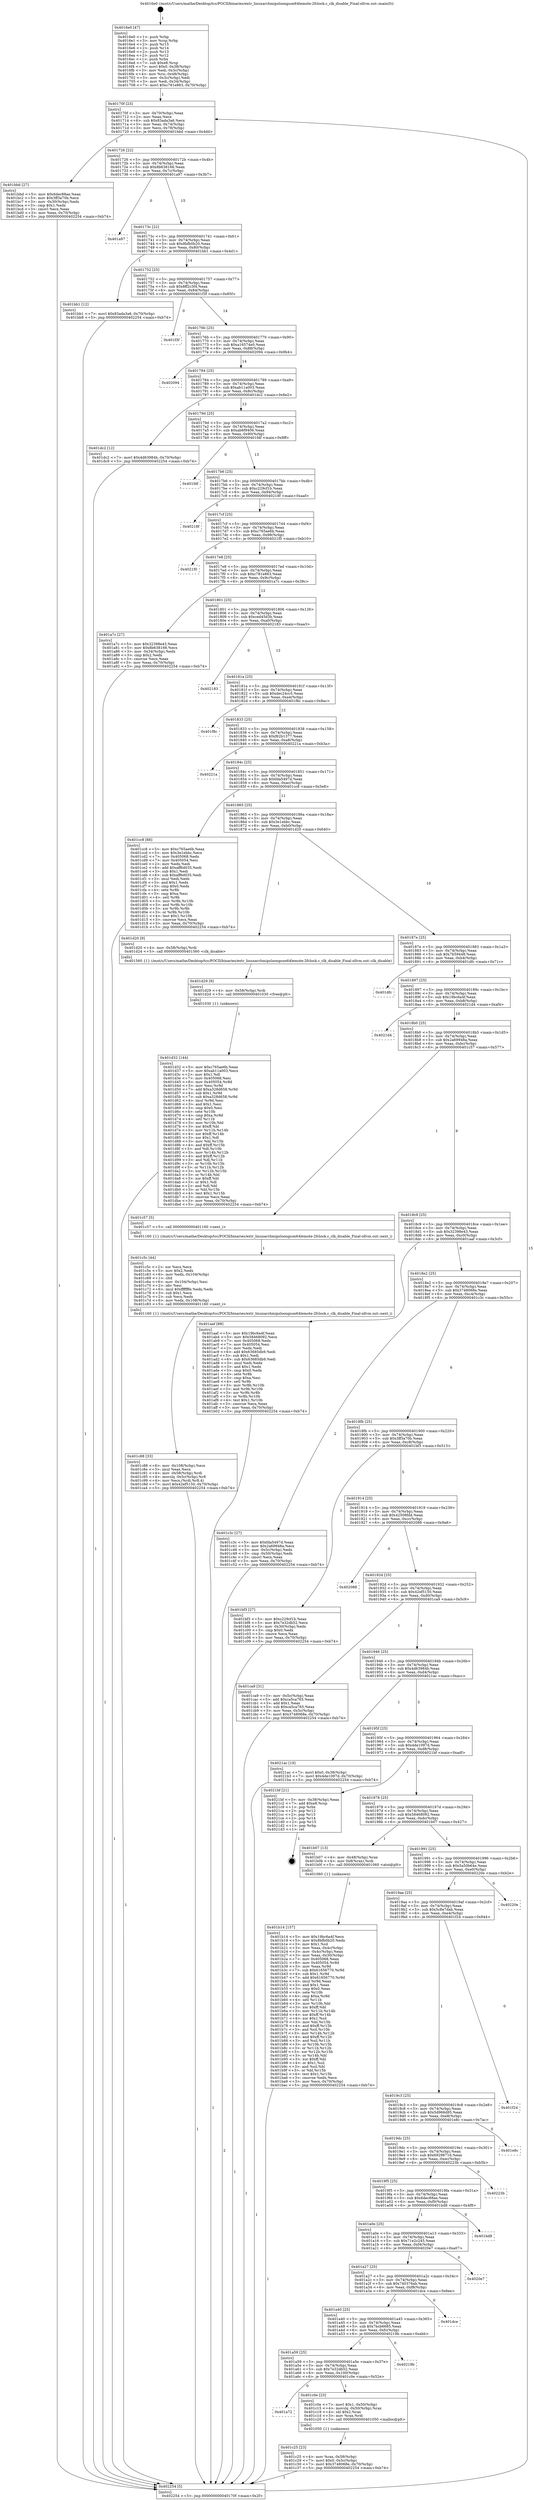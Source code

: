 digraph "0x4016e0" {
  label = "0x4016e0 (/mnt/c/Users/mathe/Desktop/tcc/POCII/binaries/extr_linuxarchmipsloongson64lemote-2fclock.c_clk_disable_Final-ollvm.out::main(0))"
  labelloc = "t"
  node[shape=record]

  Entry [label="",width=0.3,height=0.3,shape=circle,fillcolor=black,style=filled]
  "0x40170f" [label="{
     0x40170f [23]\l
     | [instrs]\l
     &nbsp;&nbsp;0x40170f \<+3\>: mov -0x70(%rbp),%eax\l
     &nbsp;&nbsp;0x401712 \<+2\>: mov %eax,%ecx\l
     &nbsp;&nbsp;0x401714 \<+6\>: sub $0x83ada3a6,%ecx\l
     &nbsp;&nbsp;0x40171a \<+3\>: mov %eax,-0x74(%rbp)\l
     &nbsp;&nbsp;0x40171d \<+3\>: mov %ecx,-0x78(%rbp)\l
     &nbsp;&nbsp;0x401720 \<+6\>: je 0000000000401bbd \<main+0x4dd\>\l
  }"]
  "0x401bbd" [label="{
     0x401bbd [27]\l
     | [instrs]\l
     &nbsp;&nbsp;0x401bbd \<+5\>: mov $0x6dec88ae,%eax\l
     &nbsp;&nbsp;0x401bc2 \<+5\>: mov $0x3ff3a70b,%ecx\l
     &nbsp;&nbsp;0x401bc7 \<+3\>: mov -0x30(%rbp),%edx\l
     &nbsp;&nbsp;0x401bca \<+3\>: cmp $0x1,%edx\l
     &nbsp;&nbsp;0x401bcd \<+3\>: cmovl %ecx,%eax\l
     &nbsp;&nbsp;0x401bd0 \<+3\>: mov %eax,-0x70(%rbp)\l
     &nbsp;&nbsp;0x401bd3 \<+5\>: jmp 0000000000402254 \<main+0xb74\>\l
  }"]
  "0x401726" [label="{
     0x401726 [22]\l
     | [instrs]\l
     &nbsp;&nbsp;0x401726 \<+5\>: jmp 000000000040172b \<main+0x4b\>\l
     &nbsp;&nbsp;0x40172b \<+3\>: mov -0x74(%rbp),%eax\l
     &nbsp;&nbsp;0x40172e \<+5\>: sub $0x8b638166,%eax\l
     &nbsp;&nbsp;0x401733 \<+3\>: mov %eax,-0x7c(%rbp)\l
     &nbsp;&nbsp;0x401736 \<+6\>: je 0000000000401a97 \<main+0x3b7\>\l
  }"]
  Exit [label="",width=0.3,height=0.3,shape=circle,fillcolor=black,style=filled,peripheries=2]
  "0x401a97" [label="{
     0x401a97\l
  }", style=dashed]
  "0x40173c" [label="{
     0x40173c [22]\l
     | [instrs]\l
     &nbsp;&nbsp;0x40173c \<+5\>: jmp 0000000000401741 \<main+0x61\>\l
     &nbsp;&nbsp;0x401741 \<+3\>: mov -0x74(%rbp),%eax\l
     &nbsp;&nbsp;0x401744 \<+5\>: sub $0x8bfb0b20,%eax\l
     &nbsp;&nbsp;0x401749 \<+3\>: mov %eax,-0x80(%rbp)\l
     &nbsp;&nbsp;0x40174c \<+6\>: je 0000000000401bb1 \<main+0x4d1\>\l
  }"]
  "0x401d32" [label="{
     0x401d32 [144]\l
     | [instrs]\l
     &nbsp;&nbsp;0x401d32 \<+5\>: mov $0xc765ae6b,%eax\l
     &nbsp;&nbsp;0x401d37 \<+5\>: mov $0xab11a003,%ecx\l
     &nbsp;&nbsp;0x401d3c \<+2\>: mov $0x1,%dl\l
     &nbsp;&nbsp;0x401d3e \<+7\>: mov 0x405068,%esi\l
     &nbsp;&nbsp;0x401d45 \<+8\>: mov 0x405054,%r8d\l
     &nbsp;&nbsp;0x401d4d \<+3\>: mov %esi,%r9d\l
     &nbsp;&nbsp;0x401d50 \<+7\>: add $0xa328d658,%r9d\l
     &nbsp;&nbsp;0x401d57 \<+4\>: sub $0x1,%r9d\l
     &nbsp;&nbsp;0x401d5b \<+7\>: sub $0xa328d658,%r9d\l
     &nbsp;&nbsp;0x401d62 \<+4\>: imul %r9d,%esi\l
     &nbsp;&nbsp;0x401d66 \<+3\>: and $0x1,%esi\l
     &nbsp;&nbsp;0x401d69 \<+3\>: cmp $0x0,%esi\l
     &nbsp;&nbsp;0x401d6c \<+4\>: sete %r10b\l
     &nbsp;&nbsp;0x401d70 \<+4\>: cmp $0xa,%r8d\l
     &nbsp;&nbsp;0x401d74 \<+4\>: setl %r11b\l
     &nbsp;&nbsp;0x401d78 \<+3\>: mov %r10b,%bl\l
     &nbsp;&nbsp;0x401d7b \<+3\>: xor $0xff,%bl\l
     &nbsp;&nbsp;0x401d7e \<+3\>: mov %r11b,%r14b\l
     &nbsp;&nbsp;0x401d81 \<+4\>: xor $0xff,%r14b\l
     &nbsp;&nbsp;0x401d85 \<+3\>: xor $0x1,%dl\l
     &nbsp;&nbsp;0x401d88 \<+3\>: mov %bl,%r15b\l
     &nbsp;&nbsp;0x401d8b \<+4\>: and $0xff,%r15b\l
     &nbsp;&nbsp;0x401d8f \<+3\>: and %dl,%r10b\l
     &nbsp;&nbsp;0x401d92 \<+3\>: mov %r14b,%r12b\l
     &nbsp;&nbsp;0x401d95 \<+4\>: and $0xff,%r12b\l
     &nbsp;&nbsp;0x401d99 \<+3\>: and %dl,%r11b\l
     &nbsp;&nbsp;0x401d9c \<+3\>: or %r10b,%r15b\l
     &nbsp;&nbsp;0x401d9f \<+3\>: or %r11b,%r12b\l
     &nbsp;&nbsp;0x401da2 \<+3\>: xor %r12b,%r15b\l
     &nbsp;&nbsp;0x401da5 \<+3\>: or %r14b,%bl\l
     &nbsp;&nbsp;0x401da8 \<+3\>: xor $0xff,%bl\l
     &nbsp;&nbsp;0x401dab \<+3\>: or $0x1,%dl\l
     &nbsp;&nbsp;0x401dae \<+2\>: and %dl,%bl\l
     &nbsp;&nbsp;0x401db0 \<+3\>: or %bl,%r15b\l
     &nbsp;&nbsp;0x401db3 \<+4\>: test $0x1,%r15b\l
     &nbsp;&nbsp;0x401db7 \<+3\>: cmovne %ecx,%eax\l
     &nbsp;&nbsp;0x401dba \<+3\>: mov %eax,-0x70(%rbp)\l
     &nbsp;&nbsp;0x401dbd \<+5\>: jmp 0000000000402254 \<main+0xb74\>\l
  }"]
  "0x401bb1" [label="{
     0x401bb1 [12]\l
     | [instrs]\l
     &nbsp;&nbsp;0x401bb1 \<+7\>: movl $0x83ada3a6,-0x70(%rbp)\l
     &nbsp;&nbsp;0x401bb8 \<+5\>: jmp 0000000000402254 \<main+0xb74\>\l
  }"]
  "0x401752" [label="{
     0x401752 [25]\l
     | [instrs]\l
     &nbsp;&nbsp;0x401752 \<+5\>: jmp 0000000000401757 \<main+0x77\>\l
     &nbsp;&nbsp;0x401757 \<+3\>: mov -0x74(%rbp),%eax\l
     &nbsp;&nbsp;0x40175a \<+5\>: sub $0x8ff2c3f4,%eax\l
     &nbsp;&nbsp;0x40175f \<+6\>: mov %eax,-0x84(%rbp)\l
     &nbsp;&nbsp;0x401765 \<+6\>: je 0000000000401f3f \<main+0x85f\>\l
  }"]
  "0x401d29" [label="{
     0x401d29 [9]\l
     | [instrs]\l
     &nbsp;&nbsp;0x401d29 \<+4\>: mov -0x58(%rbp),%rdi\l
     &nbsp;&nbsp;0x401d2d \<+5\>: call 0000000000401030 \<free@plt\>\l
     | [calls]\l
     &nbsp;&nbsp;0x401030 \{1\} (unknown)\l
  }"]
  "0x401f3f" [label="{
     0x401f3f\l
  }", style=dashed]
  "0x40176b" [label="{
     0x40176b [25]\l
     | [instrs]\l
     &nbsp;&nbsp;0x40176b \<+5\>: jmp 0000000000401770 \<main+0x90\>\l
     &nbsp;&nbsp;0x401770 \<+3\>: mov -0x74(%rbp),%eax\l
     &nbsp;&nbsp;0x401773 \<+5\>: sub $0xa16574e0,%eax\l
     &nbsp;&nbsp;0x401778 \<+6\>: mov %eax,-0x88(%rbp)\l
     &nbsp;&nbsp;0x40177e \<+6\>: je 0000000000402094 \<main+0x9b4\>\l
  }"]
  "0x401c88" [label="{
     0x401c88 [33]\l
     | [instrs]\l
     &nbsp;&nbsp;0x401c88 \<+6\>: mov -0x108(%rbp),%ecx\l
     &nbsp;&nbsp;0x401c8e \<+3\>: imul %eax,%ecx\l
     &nbsp;&nbsp;0x401c91 \<+4\>: mov -0x58(%rbp),%rdi\l
     &nbsp;&nbsp;0x401c95 \<+4\>: movslq -0x5c(%rbp),%r8\l
     &nbsp;&nbsp;0x401c99 \<+4\>: mov %ecx,(%rdi,%r8,4)\l
     &nbsp;&nbsp;0x401c9d \<+7\>: movl $0x42ef5150,-0x70(%rbp)\l
     &nbsp;&nbsp;0x401ca4 \<+5\>: jmp 0000000000402254 \<main+0xb74\>\l
  }"]
  "0x402094" [label="{
     0x402094\l
  }", style=dashed]
  "0x401784" [label="{
     0x401784 [25]\l
     | [instrs]\l
     &nbsp;&nbsp;0x401784 \<+5\>: jmp 0000000000401789 \<main+0xa9\>\l
     &nbsp;&nbsp;0x401789 \<+3\>: mov -0x74(%rbp),%eax\l
     &nbsp;&nbsp;0x40178c \<+5\>: sub $0xab11a003,%eax\l
     &nbsp;&nbsp;0x401791 \<+6\>: mov %eax,-0x8c(%rbp)\l
     &nbsp;&nbsp;0x401797 \<+6\>: je 0000000000401dc2 \<main+0x6e2\>\l
  }"]
  "0x401c5c" [label="{
     0x401c5c [44]\l
     | [instrs]\l
     &nbsp;&nbsp;0x401c5c \<+2\>: xor %ecx,%ecx\l
     &nbsp;&nbsp;0x401c5e \<+5\>: mov $0x2,%edx\l
     &nbsp;&nbsp;0x401c63 \<+6\>: mov %edx,-0x104(%rbp)\l
     &nbsp;&nbsp;0x401c69 \<+1\>: cltd\l
     &nbsp;&nbsp;0x401c6a \<+6\>: mov -0x104(%rbp),%esi\l
     &nbsp;&nbsp;0x401c70 \<+2\>: idiv %esi\l
     &nbsp;&nbsp;0x401c72 \<+6\>: imul $0xfffffffe,%edx,%edx\l
     &nbsp;&nbsp;0x401c78 \<+3\>: sub $0x1,%ecx\l
     &nbsp;&nbsp;0x401c7b \<+2\>: sub %ecx,%edx\l
     &nbsp;&nbsp;0x401c7d \<+6\>: mov %edx,-0x108(%rbp)\l
     &nbsp;&nbsp;0x401c83 \<+5\>: call 0000000000401160 \<next_i\>\l
     | [calls]\l
     &nbsp;&nbsp;0x401160 \{1\} (/mnt/c/Users/mathe/Desktop/tcc/POCII/binaries/extr_linuxarchmipsloongson64lemote-2fclock.c_clk_disable_Final-ollvm.out::next_i)\l
  }"]
  "0x401dc2" [label="{
     0x401dc2 [12]\l
     | [instrs]\l
     &nbsp;&nbsp;0x401dc2 \<+7\>: movl $0x4d63984b,-0x70(%rbp)\l
     &nbsp;&nbsp;0x401dc9 \<+5\>: jmp 0000000000402254 \<main+0xb74\>\l
  }"]
  "0x40179d" [label="{
     0x40179d [25]\l
     | [instrs]\l
     &nbsp;&nbsp;0x40179d \<+5\>: jmp 00000000004017a2 \<main+0xc2\>\l
     &nbsp;&nbsp;0x4017a2 \<+3\>: mov -0x74(%rbp),%eax\l
     &nbsp;&nbsp;0x4017a5 \<+5\>: sub $0xab6f9406,%eax\l
     &nbsp;&nbsp;0x4017aa \<+6\>: mov %eax,-0x90(%rbp)\l
     &nbsp;&nbsp;0x4017b0 \<+6\>: je 0000000000401fdf \<main+0x8ff\>\l
  }"]
  "0x401c25" [label="{
     0x401c25 [23]\l
     | [instrs]\l
     &nbsp;&nbsp;0x401c25 \<+4\>: mov %rax,-0x58(%rbp)\l
     &nbsp;&nbsp;0x401c29 \<+7\>: movl $0x0,-0x5c(%rbp)\l
     &nbsp;&nbsp;0x401c30 \<+7\>: movl $0x3748068e,-0x70(%rbp)\l
     &nbsp;&nbsp;0x401c37 \<+5\>: jmp 0000000000402254 \<main+0xb74\>\l
  }"]
  "0x401fdf" [label="{
     0x401fdf\l
  }", style=dashed]
  "0x4017b6" [label="{
     0x4017b6 [25]\l
     | [instrs]\l
     &nbsp;&nbsp;0x4017b6 \<+5\>: jmp 00000000004017bb \<main+0xdb\>\l
     &nbsp;&nbsp;0x4017bb \<+3\>: mov -0x74(%rbp),%eax\l
     &nbsp;&nbsp;0x4017be \<+5\>: sub $0xc229cf1b,%eax\l
     &nbsp;&nbsp;0x4017c3 \<+6\>: mov %eax,-0x94(%rbp)\l
     &nbsp;&nbsp;0x4017c9 \<+6\>: je 000000000040218f \<main+0xaaf\>\l
  }"]
  "0x401a72" [label="{
     0x401a72\l
  }", style=dashed]
  "0x40218f" [label="{
     0x40218f\l
  }", style=dashed]
  "0x4017cf" [label="{
     0x4017cf [25]\l
     | [instrs]\l
     &nbsp;&nbsp;0x4017cf \<+5\>: jmp 00000000004017d4 \<main+0xf4\>\l
     &nbsp;&nbsp;0x4017d4 \<+3\>: mov -0x74(%rbp),%eax\l
     &nbsp;&nbsp;0x4017d7 \<+5\>: sub $0xc765ae6b,%eax\l
     &nbsp;&nbsp;0x4017dc \<+6\>: mov %eax,-0x98(%rbp)\l
     &nbsp;&nbsp;0x4017e2 \<+6\>: je 00000000004021f0 \<main+0xb10\>\l
  }"]
  "0x401c0e" [label="{
     0x401c0e [23]\l
     | [instrs]\l
     &nbsp;&nbsp;0x401c0e \<+7\>: movl $0x1,-0x50(%rbp)\l
     &nbsp;&nbsp;0x401c15 \<+4\>: movslq -0x50(%rbp),%rax\l
     &nbsp;&nbsp;0x401c19 \<+4\>: shl $0x2,%rax\l
     &nbsp;&nbsp;0x401c1d \<+3\>: mov %rax,%rdi\l
     &nbsp;&nbsp;0x401c20 \<+5\>: call 0000000000401050 \<malloc@plt\>\l
     | [calls]\l
     &nbsp;&nbsp;0x401050 \{1\} (unknown)\l
  }"]
  "0x4021f0" [label="{
     0x4021f0\l
  }", style=dashed]
  "0x4017e8" [label="{
     0x4017e8 [25]\l
     | [instrs]\l
     &nbsp;&nbsp;0x4017e8 \<+5\>: jmp 00000000004017ed \<main+0x10d\>\l
     &nbsp;&nbsp;0x4017ed \<+3\>: mov -0x74(%rbp),%eax\l
     &nbsp;&nbsp;0x4017f0 \<+5\>: sub $0xc781e863,%eax\l
     &nbsp;&nbsp;0x4017f5 \<+6\>: mov %eax,-0x9c(%rbp)\l
     &nbsp;&nbsp;0x4017fb \<+6\>: je 0000000000401a7c \<main+0x39c\>\l
  }"]
  "0x401a59" [label="{
     0x401a59 [25]\l
     | [instrs]\l
     &nbsp;&nbsp;0x401a59 \<+5\>: jmp 0000000000401a5e \<main+0x37e\>\l
     &nbsp;&nbsp;0x401a5e \<+3\>: mov -0x74(%rbp),%eax\l
     &nbsp;&nbsp;0x401a61 \<+5\>: sub $0x7e32db52,%eax\l
     &nbsp;&nbsp;0x401a66 \<+6\>: mov %eax,-0x100(%rbp)\l
     &nbsp;&nbsp;0x401a6c \<+6\>: je 0000000000401c0e \<main+0x52e\>\l
  }"]
  "0x401a7c" [label="{
     0x401a7c [27]\l
     | [instrs]\l
     &nbsp;&nbsp;0x401a7c \<+5\>: mov $0x32398e43,%eax\l
     &nbsp;&nbsp;0x401a81 \<+5\>: mov $0x8b638166,%ecx\l
     &nbsp;&nbsp;0x401a86 \<+3\>: mov -0x34(%rbp),%edx\l
     &nbsp;&nbsp;0x401a89 \<+3\>: cmp $0x2,%edx\l
     &nbsp;&nbsp;0x401a8c \<+3\>: cmovne %ecx,%eax\l
     &nbsp;&nbsp;0x401a8f \<+3\>: mov %eax,-0x70(%rbp)\l
     &nbsp;&nbsp;0x401a92 \<+5\>: jmp 0000000000402254 \<main+0xb74\>\l
  }"]
  "0x401801" [label="{
     0x401801 [25]\l
     | [instrs]\l
     &nbsp;&nbsp;0x401801 \<+5\>: jmp 0000000000401806 \<main+0x126\>\l
     &nbsp;&nbsp;0x401806 \<+3\>: mov -0x74(%rbp),%eax\l
     &nbsp;&nbsp;0x401809 \<+5\>: sub $0xced45d3b,%eax\l
     &nbsp;&nbsp;0x40180e \<+6\>: mov %eax,-0xa0(%rbp)\l
     &nbsp;&nbsp;0x401814 \<+6\>: je 0000000000402183 \<main+0xaa3\>\l
  }"]
  "0x402254" [label="{
     0x402254 [5]\l
     | [instrs]\l
     &nbsp;&nbsp;0x402254 \<+5\>: jmp 000000000040170f \<main+0x2f\>\l
  }"]
  "0x4016e0" [label="{
     0x4016e0 [47]\l
     | [instrs]\l
     &nbsp;&nbsp;0x4016e0 \<+1\>: push %rbp\l
     &nbsp;&nbsp;0x4016e1 \<+3\>: mov %rsp,%rbp\l
     &nbsp;&nbsp;0x4016e4 \<+2\>: push %r15\l
     &nbsp;&nbsp;0x4016e6 \<+2\>: push %r14\l
     &nbsp;&nbsp;0x4016e8 \<+2\>: push %r13\l
     &nbsp;&nbsp;0x4016ea \<+2\>: push %r12\l
     &nbsp;&nbsp;0x4016ec \<+1\>: push %rbx\l
     &nbsp;&nbsp;0x4016ed \<+7\>: sub $0xe8,%rsp\l
     &nbsp;&nbsp;0x4016f4 \<+7\>: movl $0x0,-0x38(%rbp)\l
     &nbsp;&nbsp;0x4016fb \<+3\>: mov %edi,-0x3c(%rbp)\l
     &nbsp;&nbsp;0x4016fe \<+4\>: mov %rsi,-0x48(%rbp)\l
     &nbsp;&nbsp;0x401702 \<+3\>: mov -0x3c(%rbp),%edi\l
     &nbsp;&nbsp;0x401705 \<+3\>: mov %edi,-0x34(%rbp)\l
     &nbsp;&nbsp;0x401708 \<+7\>: movl $0xc781e863,-0x70(%rbp)\l
  }"]
  "0x40219b" [label="{
     0x40219b\l
  }", style=dashed]
  "0x402183" [label="{
     0x402183\l
  }", style=dashed]
  "0x40181a" [label="{
     0x40181a [25]\l
     | [instrs]\l
     &nbsp;&nbsp;0x40181a \<+5\>: jmp 000000000040181f \<main+0x13f\>\l
     &nbsp;&nbsp;0x40181f \<+3\>: mov -0x74(%rbp),%eax\l
     &nbsp;&nbsp;0x401822 \<+5\>: sub $0xdec24cc5,%eax\l
     &nbsp;&nbsp;0x401827 \<+6\>: mov %eax,-0xa4(%rbp)\l
     &nbsp;&nbsp;0x40182d \<+6\>: je 0000000000401f8c \<main+0x8ac\>\l
  }"]
  "0x401a40" [label="{
     0x401a40 [25]\l
     | [instrs]\l
     &nbsp;&nbsp;0x401a40 \<+5\>: jmp 0000000000401a45 \<main+0x365\>\l
     &nbsp;&nbsp;0x401a45 \<+3\>: mov -0x74(%rbp),%eax\l
     &nbsp;&nbsp;0x401a48 \<+5\>: sub $0x7bcb6685,%eax\l
     &nbsp;&nbsp;0x401a4d \<+6\>: mov %eax,-0xfc(%rbp)\l
     &nbsp;&nbsp;0x401a53 \<+6\>: je 000000000040219b \<main+0xabb\>\l
  }"]
  "0x401f8c" [label="{
     0x401f8c\l
  }", style=dashed]
  "0x401833" [label="{
     0x401833 [25]\l
     | [instrs]\l
     &nbsp;&nbsp;0x401833 \<+5\>: jmp 0000000000401838 \<main+0x158\>\l
     &nbsp;&nbsp;0x401838 \<+3\>: mov -0x74(%rbp),%eax\l
     &nbsp;&nbsp;0x40183b \<+5\>: sub $0xf62b1377,%eax\l
     &nbsp;&nbsp;0x401840 \<+6\>: mov %eax,-0xa8(%rbp)\l
     &nbsp;&nbsp;0x401846 \<+6\>: je 000000000040221a \<main+0xb3a\>\l
  }"]
  "0x401dce" [label="{
     0x401dce\l
  }", style=dashed]
  "0x40221a" [label="{
     0x40221a\l
  }", style=dashed]
  "0x40184c" [label="{
     0x40184c [25]\l
     | [instrs]\l
     &nbsp;&nbsp;0x40184c \<+5\>: jmp 0000000000401851 \<main+0x171\>\l
     &nbsp;&nbsp;0x401851 \<+3\>: mov -0x74(%rbp),%eax\l
     &nbsp;&nbsp;0x401854 \<+5\>: sub $0xfda5497d,%eax\l
     &nbsp;&nbsp;0x401859 \<+6\>: mov %eax,-0xac(%rbp)\l
     &nbsp;&nbsp;0x40185f \<+6\>: je 0000000000401cc8 \<main+0x5e8\>\l
  }"]
  "0x401a27" [label="{
     0x401a27 [25]\l
     | [instrs]\l
     &nbsp;&nbsp;0x401a27 \<+5\>: jmp 0000000000401a2c \<main+0x34c\>\l
     &nbsp;&nbsp;0x401a2c \<+3\>: mov -0x74(%rbp),%eax\l
     &nbsp;&nbsp;0x401a2f \<+5\>: sub $0x740376ab,%eax\l
     &nbsp;&nbsp;0x401a34 \<+6\>: mov %eax,-0xf8(%rbp)\l
     &nbsp;&nbsp;0x401a3a \<+6\>: je 0000000000401dce \<main+0x6ee\>\l
  }"]
  "0x401cc8" [label="{
     0x401cc8 [88]\l
     | [instrs]\l
     &nbsp;&nbsp;0x401cc8 \<+5\>: mov $0xc765ae6b,%eax\l
     &nbsp;&nbsp;0x401ccd \<+5\>: mov $0x3e1ebbc,%ecx\l
     &nbsp;&nbsp;0x401cd2 \<+7\>: mov 0x405068,%edx\l
     &nbsp;&nbsp;0x401cd9 \<+7\>: mov 0x405054,%esi\l
     &nbsp;&nbsp;0x401ce0 \<+2\>: mov %edx,%edi\l
     &nbsp;&nbsp;0x401ce2 \<+6\>: add $0xaff6d035,%edi\l
     &nbsp;&nbsp;0x401ce8 \<+3\>: sub $0x1,%edi\l
     &nbsp;&nbsp;0x401ceb \<+6\>: sub $0xaff6d035,%edi\l
     &nbsp;&nbsp;0x401cf1 \<+3\>: imul %edi,%edx\l
     &nbsp;&nbsp;0x401cf4 \<+3\>: and $0x1,%edx\l
     &nbsp;&nbsp;0x401cf7 \<+3\>: cmp $0x0,%edx\l
     &nbsp;&nbsp;0x401cfa \<+4\>: sete %r8b\l
     &nbsp;&nbsp;0x401cfe \<+3\>: cmp $0xa,%esi\l
     &nbsp;&nbsp;0x401d01 \<+4\>: setl %r9b\l
     &nbsp;&nbsp;0x401d05 \<+3\>: mov %r8b,%r10b\l
     &nbsp;&nbsp;0x401d08 \<+3\>: and %r9b,%r10b\l
     &nbsp;&nbsp;0x401d0b \<+3\>: xor %r9b,%r8b\l
     &nbsp;&nbsp;0x401d0e \<+3\>: or %r8b,%r10b\l
     &nbsp;&nbsp;0x401d11 \<+4\>: test $0x1,%r10b\l
     &nbsp;&nbsp;0x401d15 \<+3\>: cmovne %ecx,%eax\l
     &nbsp;&nbsp;0x401d18 \<+3\>: mov %eax,-0x70(%rbp)\l
     &nbsp;&nbsp;0x401d1b \<+5\>: jmp 0000000000402254 \<main+0xb74\>\l
  }"]
  "0x401865" [label="{
     0x401865 [25]\l
     | [instrs]\l
     &nbsp;&nbsp;0x401865 \<+5\>: jmp 000000000040186a \<main+0x18a\>\l
     &nbsp;&nbsp;0x40186a \<+3\>: mov -0x74(%rbp),%eax\l
     &nbsp;&nbsp;0x40186d \<+5\>: sub $0x3e1ebbc,%eax\l
     &nbsp;&nbsp;0x401872 \<+6\>: mov %eax,-0xb0(%rbp)\l
     &nbsp;&nbsp;0x401878 \<+6\>: je 0000000000401d20 \<main+0x640\>\l
  }"]
  "0x4020e7" [label="{
     0x4020e7\l
  }", style=dashed]
  "0x401d20" [label="{
     0x401d20 [9]\l
     | [instrs]\l
     &nbsp;&nbsp;0x401d20 \<+4\>: mov -0x58(%rbp),%rdi\l
     &nbsp;&nbsp;0x401d24 \<+5\>: call 0000000000401560 \<clk_disable\>\l
     | [calls]\l
     &nbsp;&nbsp;0x401560 \{1\} (/mnt/c/Users/mathe/Desktop/tcc/POCII/binaries/extr_linuxarchmipsloongson64lemote-2fclock.c_clk_disable_Final-ollvm.out::clk_disable)\l
  }"]
  "0x40187e" [label="{
     0x40187e [25]\l
     | [instrs]\l
     &nbsp;&nbsp;0x40187e \<+5\>: jmp 0000000000401883 \<main+0x1a3\>\l
     &nbsp;&nbsp;0x401883 \<+3\>: mov -0x74(%rbp),%eax\l
     &nbsp;&nbsp;0x401886 \<+5\>: sub $0x7b59448,%eax\l
     &nbsp;&nbsp;0x40188b \<+6\>: mov %eax,-0xb4(%rbp)\l
     &nbsp;&nbsp;0x401891 \<+6\>: je 0000000000401dfc \<main+0x71c\>\l
  }"]
  "0x401a0e" [label="{
     0x401a0e [25]\l
     | [instrs]\l
     &nbsp;&nbsp;0x401a0e \<+5\>: jmp 0000000000401a13 \<main+0x333\>\l
     &nbsp;&nbsp;0x401a13 \<+3\>: mov -0x74(%rbp),%eax\l
     &nbsp;&nbsp;0x401a16 \<+5\>: sub $0x71e2c245,%eax\l
     &nbsp;&nbsp;0x401a1b \<+6\>: mov %eax,-0xf4(%rbp)\l
     &nbsp;&nbsp;0x401a21 \<+6\>: je 00000000004020e7 \<main+0xa07\>\l
  }"]
  "0x401dfc" [label="{
     0x401dfc\l
  }", style=dashed]
  "0x401897" [label="{
     0x401897 [25]\l
     | [instrs]\l
     &nbsp;&nbsp;0x401897 \<+5\>: jmp 000000000040189c \<main+0x1bc\>\l
     &nbsp;&nbsp;0x40189c \<+3\>: mov -0x74(%rbp),%eax\l
     &nbsp;&nbsp;0x40189f \<+5\>: sub $0x19bc6a4f,%eax\l
     &nbsp;&nbsp;0x4018a4 \<+6\>: mov %eax,-0xb8(%rbp)\l
     &nbsp;&nbsp;0x4018aa \<+6\>: je 00000000004021d4 \<main+0xaf4\>\l
  }"]
  "0x401bd8" [label="{
     0x401bd8\l
  }", style=dashed]
  "0x4021d4" [label="{
     0x4021d4\l
  }", style=dashed]
  "0x4018b0" [label="{
     0x4018b0 [25]\l
     | [instrs]\l
     &nbsp;&nbsp;0x4018b0 \<+5\>: jmp 00000000004018b5 \<main+0x1d5\>\l
     &nbsp;&nbsp;0x4018b5 \<+3\>: mov -0x74(%rbp),%eax\l
     &nbsp;&nbsp;0x4018b8 \<+5\>: sub $0x2a69948a,%eax\l
     &nbsp;&nbsp;0x4018bd \<+6\>: mov %eax,-0xbc(%rbp)\l
     &nbsp;&nbsp;0x4018c3 \<+6\>: je 0000000000401c57 \<main+0x577\>\l
  }"]
  "0x4019f5" [label="{
     0x4019f5 [25]\l
     | [instrs]\l
     &nbsp;&nbsp;0x4019f5 \<+5\>: jmp 00000000004019fa \<main+0x31a\>\l
     &nbsp;&nbsp;0x4019fa \<+3\>: mov -0x74(%rbp),%eax\l
     &nbsp;&nbsp;0x4019fd \<+5\>: sub $0x6dec88ae,%eax\l
     &nbsp;&nbsp;0x401a02 \<+6\>: mov %eax,-0xf0(%rbp)\l
     &nbsp;&nbsp;0x401a08 \<+6\>: je 0000000000401bd8 \<main+0x4f8\>\l
  }"]
  "0x401c57" [label="{
     0x401c57 [5]\l
     | [instrs]\l
     &nbsp;&nbsp;0x401c57 \<+5\>: call 0000000000401160 \<next_i\>\l
     | [calls]\l
     &nbsp;&nbsp;0x401160 \{1\} (/mnt/c/Users/mathe/Desktop/tcc/POCII/binaries/extr_linuxarchmipsloongson64lemote-2fclock.c_clk_disable_Final-ollvm.out::next_i)\l
  }"]
  "0x4018c9" [label="{
     0x4018c9 [25]\l
     | [instrs]\l
     &nbsp;&nbsp;0x4018c9 \<+5\>: jmp 00000000004018ce \<main+0x1ee\>\l
     &nbsp;&nbsp;0x4018ce \<+3\>: mov -0x74(%rbp),%eax\l
     &nbsp;&nbsp;0x4018d1 \<+5\>: sub $0x32398e43,%eax\l
     &nbsp;&nbsp;0x4018d6 \<+6\>: mov %eax,-0xc0(%rbp)\l
     &nbsp;&nbsp;0x4018dc \<+6\>: je 0000000000401aaf \<main+0x3cf\>\l
  }"]
  "0x40223b" [label="{
     0x40223b\l
  }", style=dashed]
  "0x401aaf" [label="{
     0x401aaf [88]\l
     | [instrs]\l
     &nbsp;&nbsp;0x401aaf \<+5\>: mov $0x19bc6a4f,%eax\l
     &nbsp;&nbsp;0x401ab4 \<+5\>: mov $0x58468092,%ecx\l
     &nbsp;&nbsp;0x401ab9 \<+7\>: mov 0x405068,%edx\l
     &nbsp;&nbsp;0x401ac0 \<+7\>: mov 0x405054,%esi\l
     &nbsp;&nbsp;0x401ac7 \<+2\>: mov %edx,%edi\l
     &nbsp;&nbsp;0x401ac9 \<+6\>: add $0x63685db9,%edi\l
     &nbsp;&nbsp;0x401acf \<+3\>: sub $0x1,%edi\l
     &nbsp;&nbsp;0x401ad2 \<+6\>: sub $0x63685db9,%edi\l
     &nbsp;&nbsp;0x401ad8 \<+3\>: imul %edi,%edx\l
     &nbsp;&nbsp;0x401adb \<+3\>: and $0x1,%edx\l
     &nbsp;&nbsp;0x401ade \<+3\>: cmp $0x0,%edx\l
     &nbsp;&nbsp;0x401ae1 \<+4\>: sete %r8b\l
     &nbsp;&nbsp;0x401ae5 \<+3\>: cmp $0xa,%esi\l
     &nbsp;&nbsp;0x401ae8 \<+4\>: setl %r9b\l
     &nbsp;&nbsp;0x401aec \<+3\>: mov %r8b,%r10b\l
     &nbsp;&nbsp;0x401aef \<+3\>: and %r9b,%r10b\l
     &nbsp;&nbsp;0x401af2 \<+3\>: xor %r9b,%r8b\l
     &nbsp;&nbsp;0x401af5 \<+3\>: or %r8b,%r10b\l
     &nbsp;&nbsp;0x401af8 \<+4\>: test $0x1,%r10b\l
     &nbsp;&nbsp;0x401afc \<+3\>: cmovne %ecx,%eax\l
     &nbsp;&nbsp;0x401aff \<+3\>: mov %eax,-0x70(%rbp)\l
     &nbsp;&nbsp;0x401b02 \<+5\>: jmp 0000000000402254 \<main+0xb74\>\l
  }"]
  "0x4018e2" [label="{
     0x4018e2 [25]\l
     | [instrs]\l
     &nbsp;&nbsp;0x4018e2 \<+5\>: jmp 00000000004018e7 \<main+0x207\>\l
     &nbsp;&nbsp;0x4018e7 \<+3\>: mov -0x74(%rbp),%eax\l
     &nbsp;&nbsp;0x4018ea \<+5\>: sub $0x3748068e,%eax\l
     &nbsp;&nbsp;0x4018ef \<+6\>: mov %eax,-0xc4(%rbp)\l
     &nbsp;&nbsp;0x4018f5 \<+6\>: je 0000000000401c3c \<main+0x55c\>\l
  }"]
  "0x4019dc" [label="{
     0x4019dc [25]\l
     | [instrs]\l
     &nbsp;&nbsp;0x4019dc \<+5\>: jmp 00000000004019e1 \<main+0x301\>\l
     &nbsp;&nbsp;0x4019e1 \<+3\>: mov -0x74(%rbp),%eax\l
     &nbsp;&nbsp;0x4019e4 \<+5\>: sub $0x69298716,%eax\l
     &nbsp;&nbsp;0x4019e9 \<+6\>: mov %eax,-0xec(%rbp)\l
     &nbsp;&nbsp;0x4019ef \<+6\>: je 000000000040223b \<main+0xb5b\>\l
  }"]
  "0x401c3c" [label="{
     0x401c3c [27]\l
     | [instrs]\l
     &nbsp;&nbsp;0x401c3c \<+5\>: mov $0xfda5497d,%eax\l
     &nbsp;&nbsp;0x401c41 \<+5\>: mov $0x2a69948a,%ecx\l
     &nbsp;&nbsp;0x401c46 \<+3\>: mov -0x5c(%rbp),%edx\l
     &nbsp;&nbsp;0x401c49 \<+3\>: cmp -0x50(%rbp),%edx\l
     &nbsp;&nbsp;0x401c4c \<+3\>: cmovl %ecx,%eax\l
     &nbsp;&nbsp;0x401c4f \<+3\>: mov %eax,-0x70(%rbp)\l
     &nbsp;&nbsp;0x401c52 \<+5\>: jmp 0000000000402254 \<main+0xb74\>\l
  }"]
  "0x4018fb" [label="{
     0x4018fb [25]\l
     | [instrs]\l
     &nbsp;&nbsp;0x4018fb \<+5\>: jmp 0000000000401900 \<main+0x220\>\l
     &nbsp;&nbsp;0x401900 \<+3\>: mov -0x74(%rbp),%eax\l
     &nbsp;&nbsp;0x401903 \<+5\>: sub $0x3ff3a70b,%eax\l
     &nbsp;&nbsp;0x401908 \<+6\>: mov %eax,-0xc8(%rbp)\l
     &nbsp;&nbsp;0x40190e \<+6\>: je 0000000000401bf3 \<main+0x513\>\l
  }"]
  "0x401e8c" [label="{
     0x401e8c\l
  }", style=dashed]
  "0x401bf3" [label="{
     0x401bf3 [27]\l
     | [instrs]\l
     &nbsp;&nbsp;0x401bf3 \<+5\>: mov $0xc229cf1b,%eax\l
     &nbsp;&nbsp;0x401bf8 \<+5\>: mov $0x7e32db52,%ecx\l
     &nbsp;&nbsp;0x401bfd \<+3\>: mov -0x30(%rbp),%edx\l
     &nbsp;&nbsp;0x401c00 \<+3\>: cmp $0x0,%edx\l
     &nbsp;&nbsp;0x401c03 \<+3\>: cmove %ecx,%eax\l
     &nbsp;&nbsp;0x401c06 \<+3\>: mov %eax,-0x70(%rbp)\l
     &nbsp;&nbsp;0x401c09 \<+5\>: jmp 0000000000402254 \<main+0xb74\>\l
  }"]
  "0x401914" [label="{
     0x401914 [25]\l
     | [instrs]\l
     &nbsp;&nbsp;0x401914 \<+5\>: jmp 0000000000401919 \<main+0x239\>\l
     &nbsp;&nbsp;0x401919 \<+3\>: mov -0x74(%rbp),%eax\l
     &nbsp;&nbsp;0x40191c \<+5\>: sub $0x42508fdd,%eax\l
     &nbsp;&nbsp;0x401921 \<+6\>: mov %eax,-0xcc(%rbp)\l
     &nbsp;&nbsp;0x401927 \<+6\>: je 0000000000402088 \<main+0x9a8\>\l
  }"]
  "0x4019c3" [label="{
     0x4019c3 [25]\l
     | [instrs]\l
     &nbsp;&nbsp;0x4019c3 \<+5\>: jmp 00000000004019c8 \<main+0x2e8\>\l
     &nbsp;&nbsp;0x4019c8 \<+3\>: mov -0x74(%rbp),%eax\l
     &nbsp;&nbsp;0x4019cb \<+5\>: sub $0x5d966d85,%eax\l
     &nbsp;&nbsp;0x4019d0 \<+6\>: mov %eax,-0xe8(%rbp)\l
     &nbsp;&nbsp;0x4019d6 \<+6\>: je 0000000000401e8c \<main+0x7ac\>\l
  }"]
  "0x402088" [label="{
     0x402088\l
  }", style=dashed]
  "0x40192d" [label="{
     0x40192d [25]\l
     | [instrs]\l
     &nbsp;&nbsp;0x40192d \<+5\>: jmp 0000000000401932 \<main+0x252\>\l
     &nbsp;&nbsp;0x401932 \<+3\>: mov -0x74(%rbp),%eax\l
     &nbsp;&nbsp;0x401935 \<+5\>: sub $0x42ef5150,%eax\l
     &nbsp;&nbsp;0x40193a \<+6\>: mov %eax,-0xd0(%rbp)\l
     &nbsp;&nbsp;0x401940 \<+6\>: je 0000000000401ca9 \<main+0x5c9\>\l
  }"]
  "0x401f24" [label="{
     0x401f24\l
  }", style=dashed]
  "0x401ca9" [label="{
     0x401ca9 [31]\l
     | [instrs]\l
     &nbsp;&nbsp;0x401ca9 \<+3\>: mov -0x5c(%rbp),%eax\l
     &nbsp;&nbsp;0x401cac \<+5\>: add $0xca5ca765,%eax\l
     &nbsp;&nbsp;0x401cb1 \<+3\>: add $0x1,%eax\l
     &nbsp;&nbsp;0x401cb4 \<+5\>: sub $0xca5ca765,%eax\l
     &nbsp;&nbsp;0x401cb9 \<+3\>: mov %eax,-0x5c(%rbp)\l
     &nbsp;&nbsp;0x401cbc \<+7\>: movl $0x3748068e,-0x70(%rbp)\l
     &nbsp;&nbsp;0x401cc3 \<+5\>: jmp 0000000000402254 \<main+0xb74\>\l
  }"]
  "0x401946" [label="{
     0x401946 [25]\l
     | [instrs]\l
     &nbsp;&nbsp;0x401946 \<+5\>: jmp 000000000040194b \<main+0x26b\>\l
     &nbsp;&nbsp;0x40194b \<+3\>: mov -0x74(%rbp),%eax\l
     &nbsp;&nbsp;0x40194e \<+5\>: sub $0x4d63984b,%eax\l
     &nbsp;&nbsp;0x401953 \<+6\>: mov %eax,-0xd4(%rbp)\l
     &nbsp;&nbsp;0x401959 \<+6\>: je 00000000004021ac \<main+0xacc\>\l
  }"]
  "0x4019aa" [label="{
     0x4019aa [25]\l
     | [instrs]\l
     &nbsp;&nbsp;0x4019aa \<+5\>: jmp 00000000004019af \<main+0x2cf\>\l
     &nbsp;&nbsp;0x4019af \<+3\>: mov -0x74(%rbp),%eax\l
     &nbsp;&nbsp;0x4019b2 \<+5\>: sub $0x5c8e7dab,%eax\l
     &nbsp;&nbsp;0x4019b7 \<+6\>: mov %eax,-0xe4(%rbp)\l
     &nbsp;&nbsp;0x4019bd \<+6\>: je 0000000000401f24 \<main+0x844\>\l
  }"]
  "0x4021ac" [label="{
     0x4021ac [19]\l
     | [instrs]\l
     &nbsp;&nbsp;0x4021ac \<+7\>: movl $0x0,-0x38(%rbp)\l
     &nbsp;&nbsp;0x4021b3 \<+7\>: movl $0x4de1097d,-0x70(%rbp)\l
     &nbsp;&nbsp;0x4021ba \<+5\>: jmp 0000000000402254 \<main+0xb74\>\l
  }"]
  "0x40195f" [label="{
     0x40195f [25]\l
     | [instrs]\l
     &nbsp;&nbsp;0x40195f \<+5\>: jmp 0000000000401964 \<main+0x284\>\l
     &nbsp;&nbsp;0x401964 \<+3\>: mov -0x74(%rbp),%eax\l
     &nbsp;&nbsp;0x401967 \<+5\>: sub $0x4de1097d,%eax\l
     &nbsp;&nbsp;0x40196c \<+6\>: mov %eax,-0xd8(%rbp)\l
     &nbsp;&nbsp;0x401972 \<+6\>: je 00000000004021bf \<main+0xadf\>\l
  }"]
  "0x40220e" [label="{
     0x40220e\l
  }", style=dashed]
  "0x4021bf" [label="{
     0x4021bf [21]\l
     | [instrs]\l
     &nbsp;&nbsp;0x4021bf \<+3\>: mov -0x38(%rbp),%eax\l
     &nbsp;&nbsp;0x4021c2 \<+7\>: add $0xe8,%rsp\l
     &nbsp;&nbsp;0x4021c9 \<+1\>: pop %rbx\l
     &nbsp;&nbsp;0x4021ca \<+2\>: pop %r12\l
     &nbsp;&nbsp;0x4021cc \<+2\>: pop %r13\l
     &nbsp;&nbsp;0x4021ce \<+2\>: pop %r14\l
     &nbsp;&nbsp;0x4021d0 \<+2\>: pop %r15\l
     &nbsp;&nbsp;0x4021d2 \<+1\>: pop %rbp\l
     &nbsp;&nbsp;0x4021d3 \<+1\>: ret\l
  }"]
  "0x401978" [label="{
     0x401978 [25]\l
     | [instrs]\l
     &nbsp;&nbsp;0x401978 \<+5\>: jmp 000000000040197d \<main+0x29d\>\l
     &nbsp;&nbsp;0x40197d \<+3\>: mov -0x74(%rbp),%eax\l
     &nbsp;&nbsp;0x401980 \<+5\>: sub $0x58468092,%eax\l
     &nbsp;&nbsp;0x401985 \<+6\>: mov %eax,-0xdc(%rbp)\l
     &nbsp;&nbsp;0x40198b \<+6\>: je 0000000000401b07 \<main+0x427\>\l
  }"]
  "0x401b14" [label="{
     0x401b14 [157]\l
     | [instrs]\l
     &nbsp;&nbsp;0x401b14 \<+5\>: mov $0x19bc6a4f,%ecx\l
     &nbsp;&nbsp;0x401b19 \<+5\>: mov $0x8bfb0b20,%edx\l
     &nbsp;&nbsp;0x401b1e \<+3\>: mov $0x1,%sil\l
     &nbsp;&nbsp;0x401b21 \<+3\>: mov %eax,-0x4c(%rbp)\l
     &nbsp;&nbsp;0x401b24 \<+3\>: mov -0x4c(%rbp),%eax\l
     &nbsp;&nbsp;0x401b27 \<+3\>: mov %eax,-0x30(%rbp)\l
     &nbsp;&nbsp;0x401b2a \<+7\>: mov 0x405068,%eax\l
     &nbsp;&nbsp;0x401b31 \<+8\>: mov 0x405054,%r8d\l
     &nbsp;&nbsp;0x401b39 \<+3\>: mov %eax,%r9d\l
     &nbsp;&nbsp;0x401b3c \<+7\>: sub $0x61656770,%r9d\l
     &nbsp;&nbsp;0x401b43 \<+4\>: sub $0x1,%r9d\l
     &nbsp;&nbsp;0x401b47 \<+7\>: add $0x61656770,%r9d\l
     &nbsp;&nbsp;0x401b4e \<+4\>: imul %r9d,%eax\l
     &nbsp;&nbsp;0x401b52 \<+3\>: and $0x1,%eax\l
     &nbsp;&nbsp;0x401b55 \<+3\>: cmp $0x0,%eax\l
     &nbsp;&nbsp;0x401b58 \<+4\>: sete %r10b\l
     &nbsp;&nbsp;0x401b5c \<+4\>: cmp $0xa,%r8d\l
     &nbsp;&nbsp;0x401b60 \<+4\>: setl %r11b\l
     &nbsp;&nbsp;0x401b64 \<+3\>: mov %r10b,%bl\l
     &nbsp;&nbsp;0x401b67 \<+3\>: xor $0xff,%bl\l
     &nbsp;&nbsp;0x401b6a \<+3\>: mov %r11b,%r14b\l
     &nbsp;&nbsp;0x401b6d \<+4\>: xor $0xff,%r14b\l
     &nbsp;&nbsp;0x401b71 \<+4\>: xor $0x1,%sil\l
     &nbsp;&nbsp;0x401b75 \<+3\>: mov %bl,%r15b\l
     &nbsp;&nbsp;0x401b78 \<+4\>: and $0xff,%r15b\l
     &nbsp;&nbsp;0x401b7c \<+3\>: and %sil,%r10b\l
     &nbsp;&nbsp;0x401b7f \<+3\>: mov %r14b,%r12b\l
     &nbsp;&nbsp;0x401b82 \<+4\>: and $0xff,%r12b\l
     &nbsp;&nbsp;0x401b86 \<+3\>: and %sil,%r11b\l
     &nbsp;&nbsp;0x401b89 \<+3\>: or %r10b,%r15b\l
     &nbsp;&nbsp;0x401b8c \<+3\>: or %r11b,%r12b\l
     &nbsp;&nbsp;0x401b8f \<+3\>: xor %r12b,%r15b\l
     &nbsp;&nbsp;0x401b92 \<+3\>: or %r14b,%bl\l
     &nbsp;&nbsp;0x401b95 \<+3\>: xor $0xff,%bl\l
     &nbsp;&nbsp;0x401b98 \<+4\>: or $0x1,%sil\l
     &nbsp;&nbsp;0x401b9c \<+3\>: and %sil,%bl\l
     &nbsp;&nbsp;0x401b9f \<+3\>: or %bl,%r15b\l
     &nbsp;&nbsp;0x401ba2 \<+4\>: test $0x1,%r15b\l
     &nbsp;&nbsp;0x401ba6 \<+3\>: cmovne %edx,%ecx\l
     &nbsp;&nbsp;0x401ba9 \<+3\>: mov %ecx,-0x70(%rbp)\l
     &nbsp;&nbsp;0x401bac \<+5\>: jmp 0000000000402254 \<main+0xb74\>\l
  }"]
  "0x401b07" [label="{
     0x401b07 [13]\l
     | [instrs]\l
     &nbsp;&nbsp;0x401b07 \<+4\>: mov -0x48(%rbp),%rax\l
     &nbsp;&nbsp;0x401b0b \<+4\>: mov 0x8(%rax),%rdi\l
     &nbsp;&nbsp;0x401b0f \<+5\>: call 0000000000401060 \<atoi@plt\>\l
     | [calls]\l
     &nbsp;&nbsp;0x401060 \{1\} (unknown)\l
  }"]
  "0x401991" [label="{
     0x401991 [25]\l
     | [instrs]\l
     &nbsp;&nbsp;0x401991 \<+5\>: jmp 0000000000401996 \<main+0x2b6\>\l
     &nbsp;&nbsp;0x401996 \<+3\>: mov -0x74(%rbp),%eax\l
     &nbsp;&nbsp;0x401999 \<+5\>: sub $0x5a50b64e,%eax\l
     &nbsp;&nbsp;0x40199e \<+6\>: mov %eax,-0xe0(%rbp)\l
     &nbsp;&nbsp;0x4019a4 \<+6\>: je 000000000040220e \<main+0xb2e\>\l
  }"]
  Entry -> "0x4016e0" [label=" 1"]
  "0x40170f" -> "0x401bbd" [label=" 1"]
  "0x40170f" -> "0x401726" [label=" 15"]
  "0x4021bf" -> Exit [label=" 1"]
  "0x401726" -> "0x401a97" [label=" 0"]
  "0x401726" -> "0x40173c" [label=" 15"]
  "0x4021ac" -> "0x402254" [label=" 1"]
  "0x40173c" -> "0x401bb1" [label=" 1"]
  "0x40173c" -> "0x401752" [label=" 14"]
  "0x401dc2" -> "0x402254" [label=" 1"]
  "0x401752" -> "0x401f3f" [label=" 0"]
  "0x401752" -> "0x40176b" [label=" 14"]
  "0x401d32" -> "0x402254" [label=" 1"]
  "0x40176b" -> "0x402094" [label=" 0"]
  "0x40176b" -> "0x401784" [label=" 14"]
  "0x401d29" -> "0x401d32" [label=" 1"]
  "0x401784" -> "0x401dc2" [label=" 1"]
  "0x401784" -> "0x40179d" [label=" 13"]
  "0x401d20" -> "0x401d29" [label=" 1"]
  "0x40179d" -> "0x401fdf" [label=" 0"]
  "0x40179d" -> "0x4017b6" [label=" 13"]
  "0x401cc8" -> "0x402254" [label=" 1"]
  "0x4017b6" -> "0x40218f" [label=" 0"]
  "0x4017b6" -> "0x4017cf" [label=" 13"]
  "0x401ca9" -> "0x402254" [label=" 1"]
  "0x4017cf" -> "0x4021f0" [label=" 0"]
  "0x4017cf" -> "0x4017e8" [label=" 13"]
  "0x401c88" -> "0x402254" [label=" 1"]
  "0x4017e8" -> "0x401a7c" [label=" 1"]
  "0x4017e8" -> "0x401801" [label=" 12"]
  "0x401a7c" -> "0x402254" [label=" 1"]
  "0x4016e0" -> "0x40170f" [label=" 1"]
  "0x402254" -> "0x40170f" [label=" 15"]
  "0x401c57" -> "0x401c5c" [label=" 1"]
  "0x401801" -> "0x402183" [label=" 0"]
  "0x401801" -> "0x40181a" [label=" 12"]
  "0x401c3c" -> "0x402254" [label=" 2"]
  "0x40181a" -> "0x401f8c" [label=" 0"]
  "0x40181a" -> "0x401833" [label=" 12"]
  "0x401c0e" -> "0x401c25" [label=" 1"]
  "0x401833" -> "0x40221a" [label=" 0"]
  "0x401833" -> "0x40184c" [label=" 12"]
  "0x401a59" -> "0x401a72" [label=" 0"]
  "0x40184c" -> "0x401cc8" [label=" 1"]
  "0x40184c" -> "0x401865" [label=" 11"]
  "0x401c5c" -> "0x401c88" [label=" 1"]
  "0x401865" -> "0x401d20" [label=" 1"]
  "0x401865" -> "0x40187e" [label=" 10"]
  "0x401a40" -> "0x401a59" [label=" 1"]
  "0x40187e" -> "0x401dfc" [label=" 0"]
  "0x40187e" -> "0x401897" [label=" 10"]
  "0x401c25" -> "0x402254" [label=" 1"]
  "0x401897" -> "0x4021d4" [label=" 0"]
  "0x401897" -> "0x4018b0" [label=" 10"]
  "0x401a27" -> "0x401a40" [label=" 1"]
  "0x4018b0" -> "0x401c57" [label=" 1"]
  "0x4018b0" -> "0x4018c9" [label=" 9"]
  "0x401a59" -> "0x401c0e" [label=" 1"]
  "0x4018c9" -> "0x401aaf" [label=" 1"]
  "0x4018c9" -> "0x4018e2" [label=" 8"]
  "0x401aaf" -> "0x402254" [label=" 1"]
  "0x401a0e" -> "0x401a27" [label=" 1"]
  "0x4018e2" -> "0x401c3c" [label=" 2"]
  "0x4018e2" -> "0x4018fb" [label=" 6"]
  "0x401a40" -> "0x40219b" [label=" 0"]
  "0x4018fb" -> "0x401bf3" [label=" 1"]
  "0x4018fb" -> "0x401914" [label=" 5"]
  "0x4019f5" -> "0x401a0e" [label=" 1"]
  "0x401914" -> "0x402088" [label=" 0"]
  "0x401914" -> "0x40192d" [label=" 5"]
  "0x401a27" -> "0x401dce" [label=" 0"]
  "0x40192d" -> "0x401ca9" [label=" 1"]
  "0x40192d" -> "0x401946" [label=" 4"]
  "0x4019dc" -> "0x4019f5" [label=" 1"]
  "0x401946" -> "0x4021ac" [label=" 1"]
  "0x401946" -> "0x40195f" [label=" 3"]
  "0x401a0e" -> "0x4020e7" [label=" 0"]
  "0x40195f" -> "0x4021bf" [label=" 1"]
  "0x40195f" -> "0x401978" [label=" 2"]
  "0x4019c3" -> "0x4019dc" [label=" 1"]
  "0x401978" -> "0x401b07" [label=" 1"]
  "0x401978" -> "0x401991" [label=" 1"]
  "0x401b07" -> "0x401b14" [label=" 1"]
  "0x401b14" -> "0x402254" [label=" 1"]
  "0x401bb1" -> "0x402254" [label=" 1"]
  "0x401bbd" -> "0x402254" [label=" 1"]
  "0x401bf3" -> "0x402254" [label=" 1"]
  "0x4019c3" -> "0x401e8c" [label=" 0"]
  "0x401991" -> "0x40220e" [label=" 0"]
  "0x401991" -> "0x4019aa" [label=" 1"]
  "0x4019dc" -> "0x40223b" [label=" 0"]
  "0x4019aa" -> "0x401f24" [label=" 0"]
  "0x4019aa" -> "0x4019c3" [label=" 1"]
  "0x4019f5" -> "0x401bd8" [label=" 0"]
}
